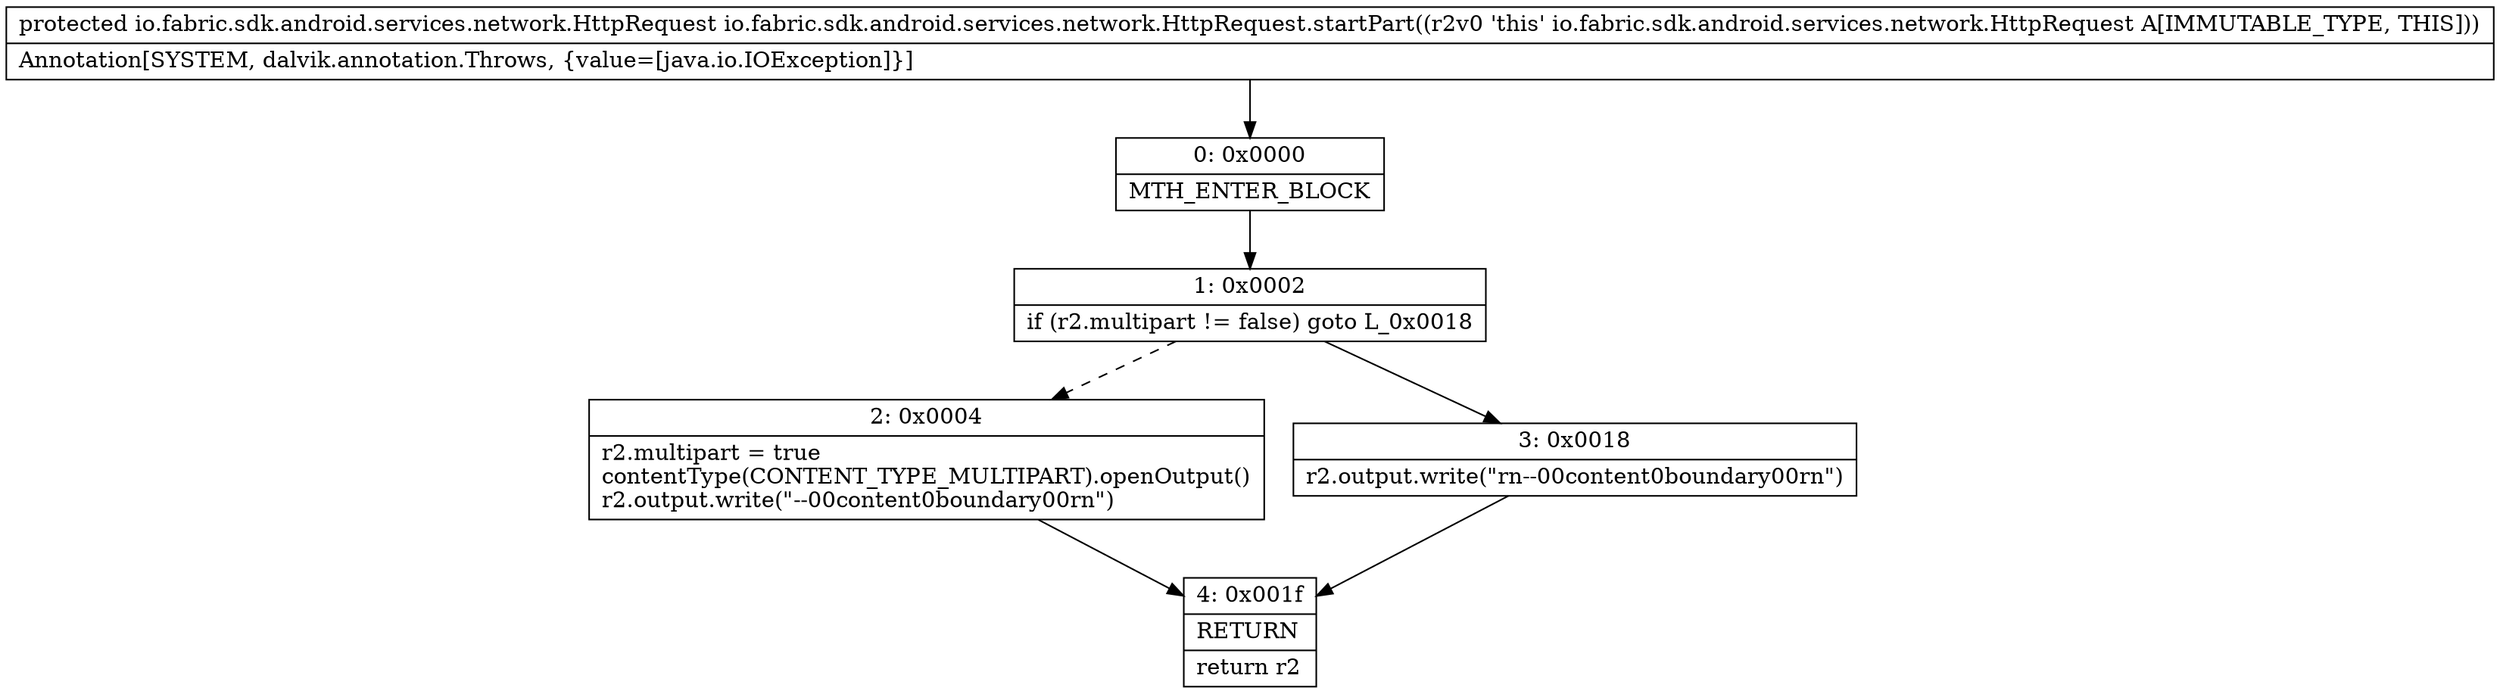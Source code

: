 digraph "CFG forio.fabric.sdk.android.services.network.HttpRequest.startPart()Lio\/fabric\/sdk\/android\/services\/network\/HttpRequest;" {
Node_0 [shape=record,label="{0\:\ 0x0000|MTH_ENTER_BLOCK\l}"];
Node_1 [shape=record,label="{1\:\ 0x0002|if (r2.multipart != false) goto L_0x0018\l}"];
Node_2 [shape=record,label="{2\:\ 0x0004|r2.multipart = true\lcontentType(CONTENT_TYPE_MULTIPART).openOutput()\lr2.output.write(\"\-\-00content0boundary00rn\")\l}"];
Node_3 [shape=record,label="{3\:\ 0x0018|r2.output.write(\"rn\-\-00content0boundary00rn\")\l}"];
Node_4 [shape=record,label="{4\:\ 0x001f|RETURN\l|return r2\l}"];
MethodNode[shape=record,label="{protected io.fabric.sdk.android.services.network.HttpRequest io.fabric.sdk.android.services.network.HttpRequest.startPart((r2v0 'this' io.fabric.sdk.android.services.network.HttpRequest A[IMMUTABLE_TYPE, THIS]))  | Annotation[SYSTEM, dalvik.annotation.Throws, \{value=[java.io.IOException]\}]\l}"];
MethodNode -> Node_0;
Node_0 -> Node_1;
Node_1 -> Node_2[style=dashed];
Node_1 -> Node_3;
Node_2 -> Node_4;
Node_3 -> Node_4;
}

